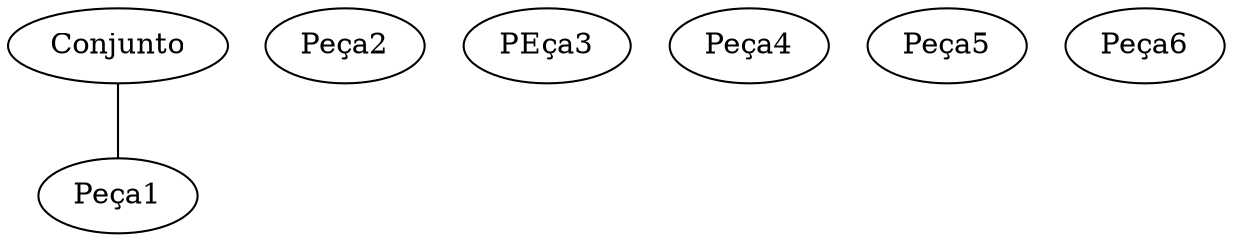 graph Projeto {
	Conjunto
	"Peça1"
	"Peça2"
	"PEça3"
	"Peça4"
	"Peça5"
	"Peça6"
	Conjunto -- "Peça1"
}
